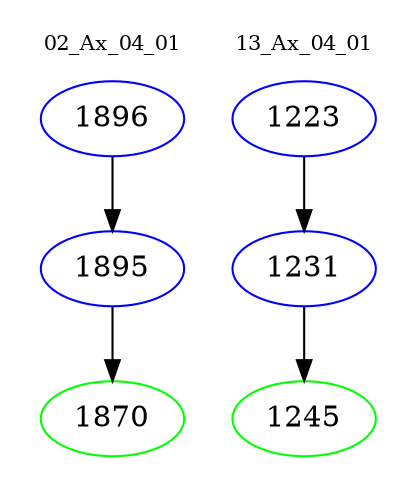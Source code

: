 digraph{
subgraph cluster_0 {
color = white
label = "02_Ax_04_01";
fontsize=10;
T0_1896 [label="1896", color="blue"]
T0_1896 -> T0_1895 [color="black"]
T0_1895 [label="1895", color="blue"]
T0_1895 -> T0_1870 [color="black"]
T0_1870 [label="1870", color="green"]
}
subgraph cluster_1 {
color = white
label = "13_Ax_04_01";
fontsize=10;
T1_1223 [label="1223", color="blue"]
T1_1223 -> T1_1231 [color="black"]
T1_1231 [label="1231", color="blue"]
T1_1231 -> T1_1245 [color="black"]
T1_1245 [label="1245", color="green"]
}
}
